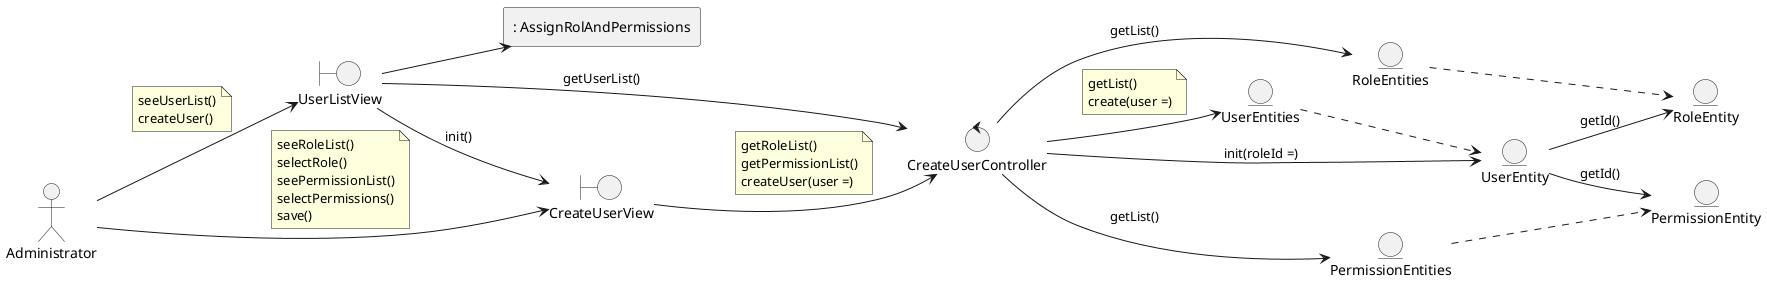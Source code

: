 @startuml
left to right direction

actor Administrator

boundary UserListView
boundary CreateUserView

control CreateUserController

entity UserEntities
entity UserEntity
entity RoleEntities
entity RoleEntity
entity PermissionEntities
entity PermissionEntity

'--- Actor relations ---
Administrator --> UserListView
note on link
    seeUserList()
    createUser()
end note

Administrator --> CreateUserView
note on link
    seeRoleList()
    selectRole()
    seePermissionList()
    selectPermissions()
    save()
end note

'--- Views relations ---
UserListView --> CreateUserView : init()
UserListView --> CreateUserController : getUserList()

rectangle CU as ": AssignRolAndPermissions"
UserListView --> CU

CreateUserView --> CreateUserController
note on link
    getRoleList()
    getPermissionList()
    createUser(user =)
end note

'--- Controllers relations ---
CreateUserController --> PermissionEntities : getList()
CreateUserController --> RoleEntities : getList()
CreateUserController --> UserEntities
note on link
    getList()
    create(user =)
end note
CreateUserController --> UserEntity : init(roleId =)

'--- Entity relations ---
PermissionEntities ..> PermissionEntity
RoleEntities ..> RoleEntity
UserEntities ..> UserEntity

UserEntity --> RoleEntity : getId()
UserEntity --> PermissionEntity : getId()

@enduml